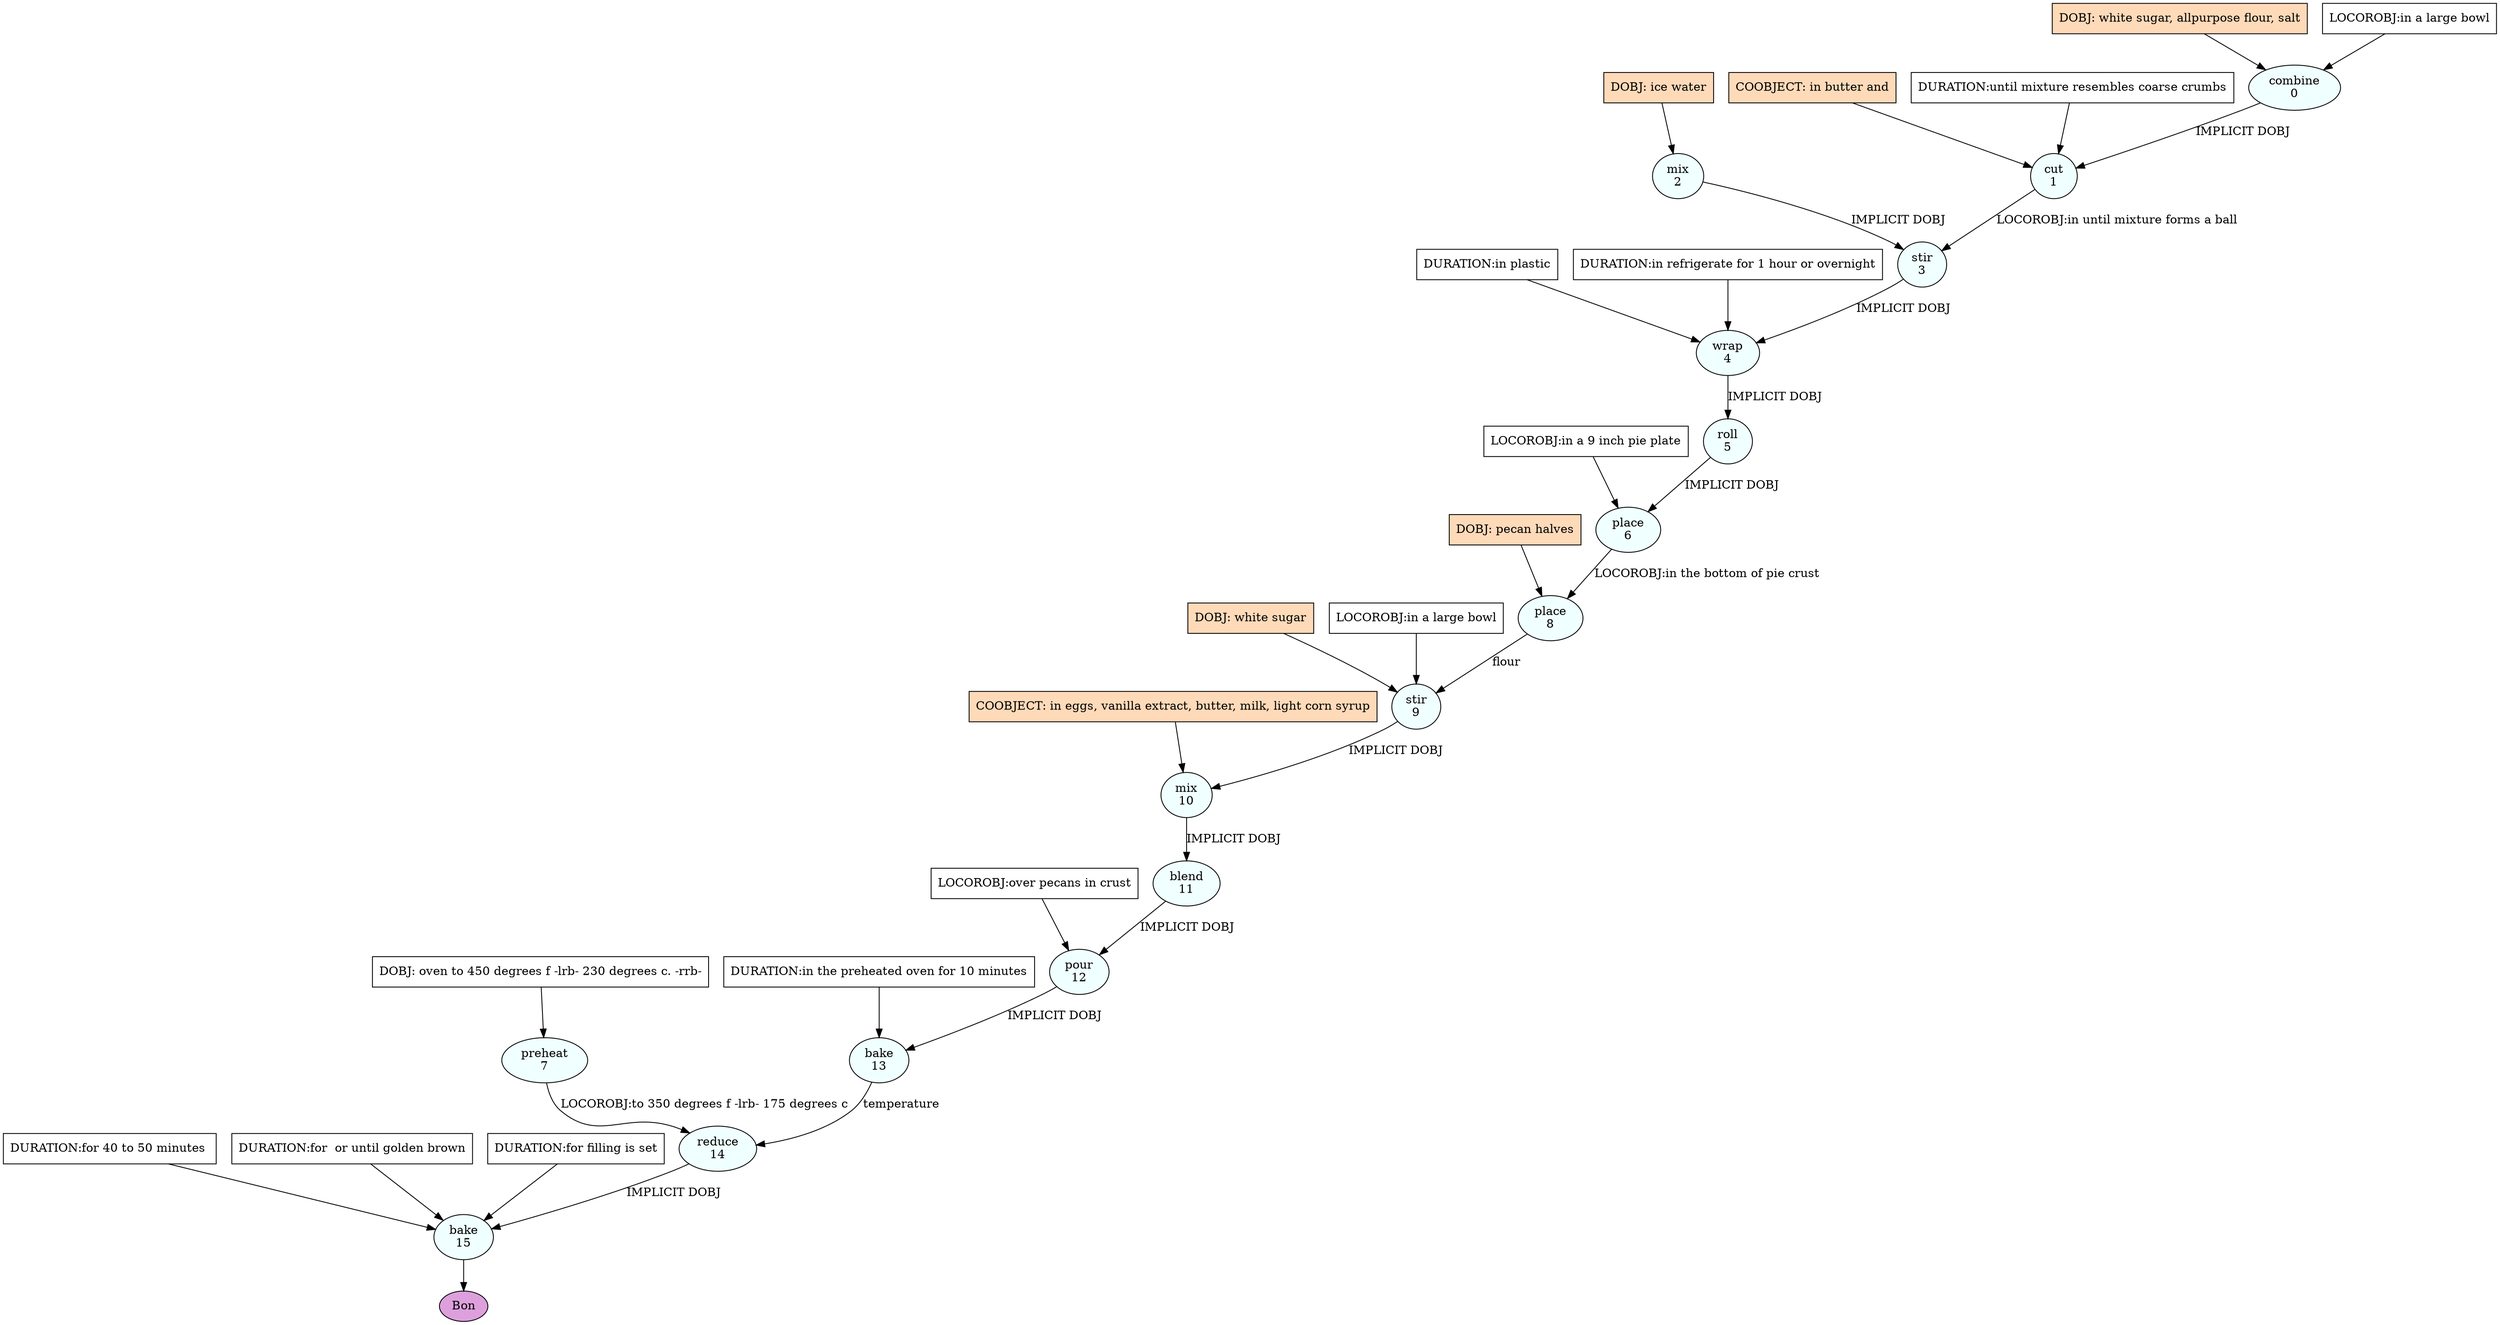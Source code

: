 digraph recipe {
E0[label="combine
0", shape=oval, style=filled, fillcolor=azure]
E1[label="cut
1", shape=oval, style=filled, fillcolor=azure]
E2[label="mix
2", shape=oval, style=filled, fillcolor=azure]
E3[label="stir
3", shape=oval, style=filled, fillcolor=azure]
E4[label="wrap
4", shape=oval, style=filled, fillcolor=azure]
E5[label="roll
5", shape=oval, style=filled, fillcolor=azure]
E6[label="place
6", shape=oval, style=filled, fillcolor=azure]
E7[label="preheat
7", shape=oval, style=filled, fillcolor=azure]
E8[label="place
8", shape=oval, style=filled, fillcolor=azure]
E9[label="stir
9", shape=oval, style=filled, fillcolor=azure]
E10[label="mix
10", shape=oval, style=filled, fillcolor=azure]
E11[label="blend
11", shape=oval, style=filled, fillcolor=azure]
E12[label="pour
12", shape=oval, style=filled, fillcolor=azure]
E13[label="bake
13", shape=oval, style=filled, fillcolor=azure]
E14[label="reduce
14", shape=oval, style=filled, fillcolor=azure]
E15[label="bake
15", shape=oval, style=filled, fillcolor=azure]
D2[label="DOBJ: ice water", shape=box, style=filled, fillcolor=peachpuff]
D2 -> E2
D0[label="DOBJ: white sugar, allpurpose flour, salt", shape=box, style=filled, fillcolor=peachpuff]
D0 -> E0
P0_0[label="LOCOROBJ:in a large bowl", shape=box, style=filled, fillcolor=white]
P0_0 -> E0
D7[label="DOBJ: oven to 450 degrees f -lrb- 230 degrees c. -rrb-", shape=box, style=filled, fillcolor=white]
D7 -> E7
E0 -> E1 [label="IMPLICIT DOBJ"]
P1_0_ing[label="COOBJECT: in butter and", shape=box, style=filled, fillcolor=peachpuff]
P1_0_ing -> E1
P1_1_0[label="DURATION:until mixture resembles coarse crumbs", shape=box, style=filled, fillcolor=white]
P1_1_0 -> E1
E2 -> E3 [label="IMPLICIT DOBJ"]
E1 -> E3 [label="LOCOROBJ:in until mixture forms a ball"]
E3 -> E4 [label="IMPLICIT DOBJ"]
P4_0_0[label="DURATION:in plastic", shape=box, style=filled, fillcolor=white]
P4_0_0 -> E4
P4_0_1[label="DURATION:in refrigerate for 1 hour or overnight", shape=box, style=filled, fillcolor=white]
P4_0_1 -> E4
E4 -> E5 [label="IMPLICIT DOBJ"]
E5 -> E6 [label="IMPLICIT DOBJ"]
P6_0_0[label="LOCOROBJ:in a 9 inch pie plate", shape=box, style=filled, fillcolor=white]
P6_0_0 -> E6
D8_ing[label="DOBJ: pecan halves", shape=box, style=filled, fillcolor=peachpuff]
D8_ing -> E8
E6 -> E8 [label="LOCOROBJ:in the bottom of pie crust"]
D9_ing[label="DOBJ: white sugar", shape=box, style=filled, fillcolor=peachpuff]
D9_ing -> E9
E8 -> E9 [label="flour"]
P9_0_0[label="LOCOROBJ:in a large bowl", shape=box, style=filled, fillcolor=white]
P9_0_0 -> E9
E9 -> E10 [label="IMPLICIT DOBJ"]
P10_0_ing[label="COOBJECT: in eggs, vanilla extract, butter, milk, light corn syrup", shape=box, style=filled, fillcolor=peachpuff]
P10_0_ing -> E10
E10 -> E11 [label="IMPLICIT DOBJ"]
E11 -> E12 [label="IMPLICIT DOBJ"]
P12_0_0[label="LOCOROBJ:over pecans in crust", shape=box, style=filled, fillcolor=white]
P12_0_0 -> E12
E12 -> E13 [label="IMPLICIT DOBJ"]
P13_0_0[label="DURATION:in the preheated oven for 10 minutes", shape=box, style=filled, fillcolor=white]
P13_0_0 -> E13
E13 -> E14 [label="temperature"]
E7 -> E14 [label="LOCOROBJ:to 350 degrees f -lrb- 175 degrees c"]
E14 -> E15 [label="IMPLICIT DOBJ"]
P15_0_0[label="DURATION:for 40 to 50 minutes ", shape=box, style=filled, fillcolor=white]
P15_0_0 -> E15
P15_0_1[label="DURATION:for  or until golden brown", shape=box, style=filled, fillcolor=white]
P15_0_1 -> E15
P15_0_2[label="DURATION:for filling is set", shape=box, style=filled, fillcolor=white]
P15_0_2 -> E15
EOR[label="Bon", shape=oval, style=filled, fillcolor=plum]
E15 -> EOR
}
